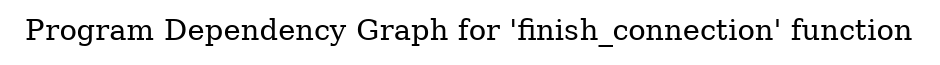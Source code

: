 digraph "Program Dependency Graph for 'finish_connection' function" {
	label="Program Dependency Graph for 'finish_connection' function";

}
